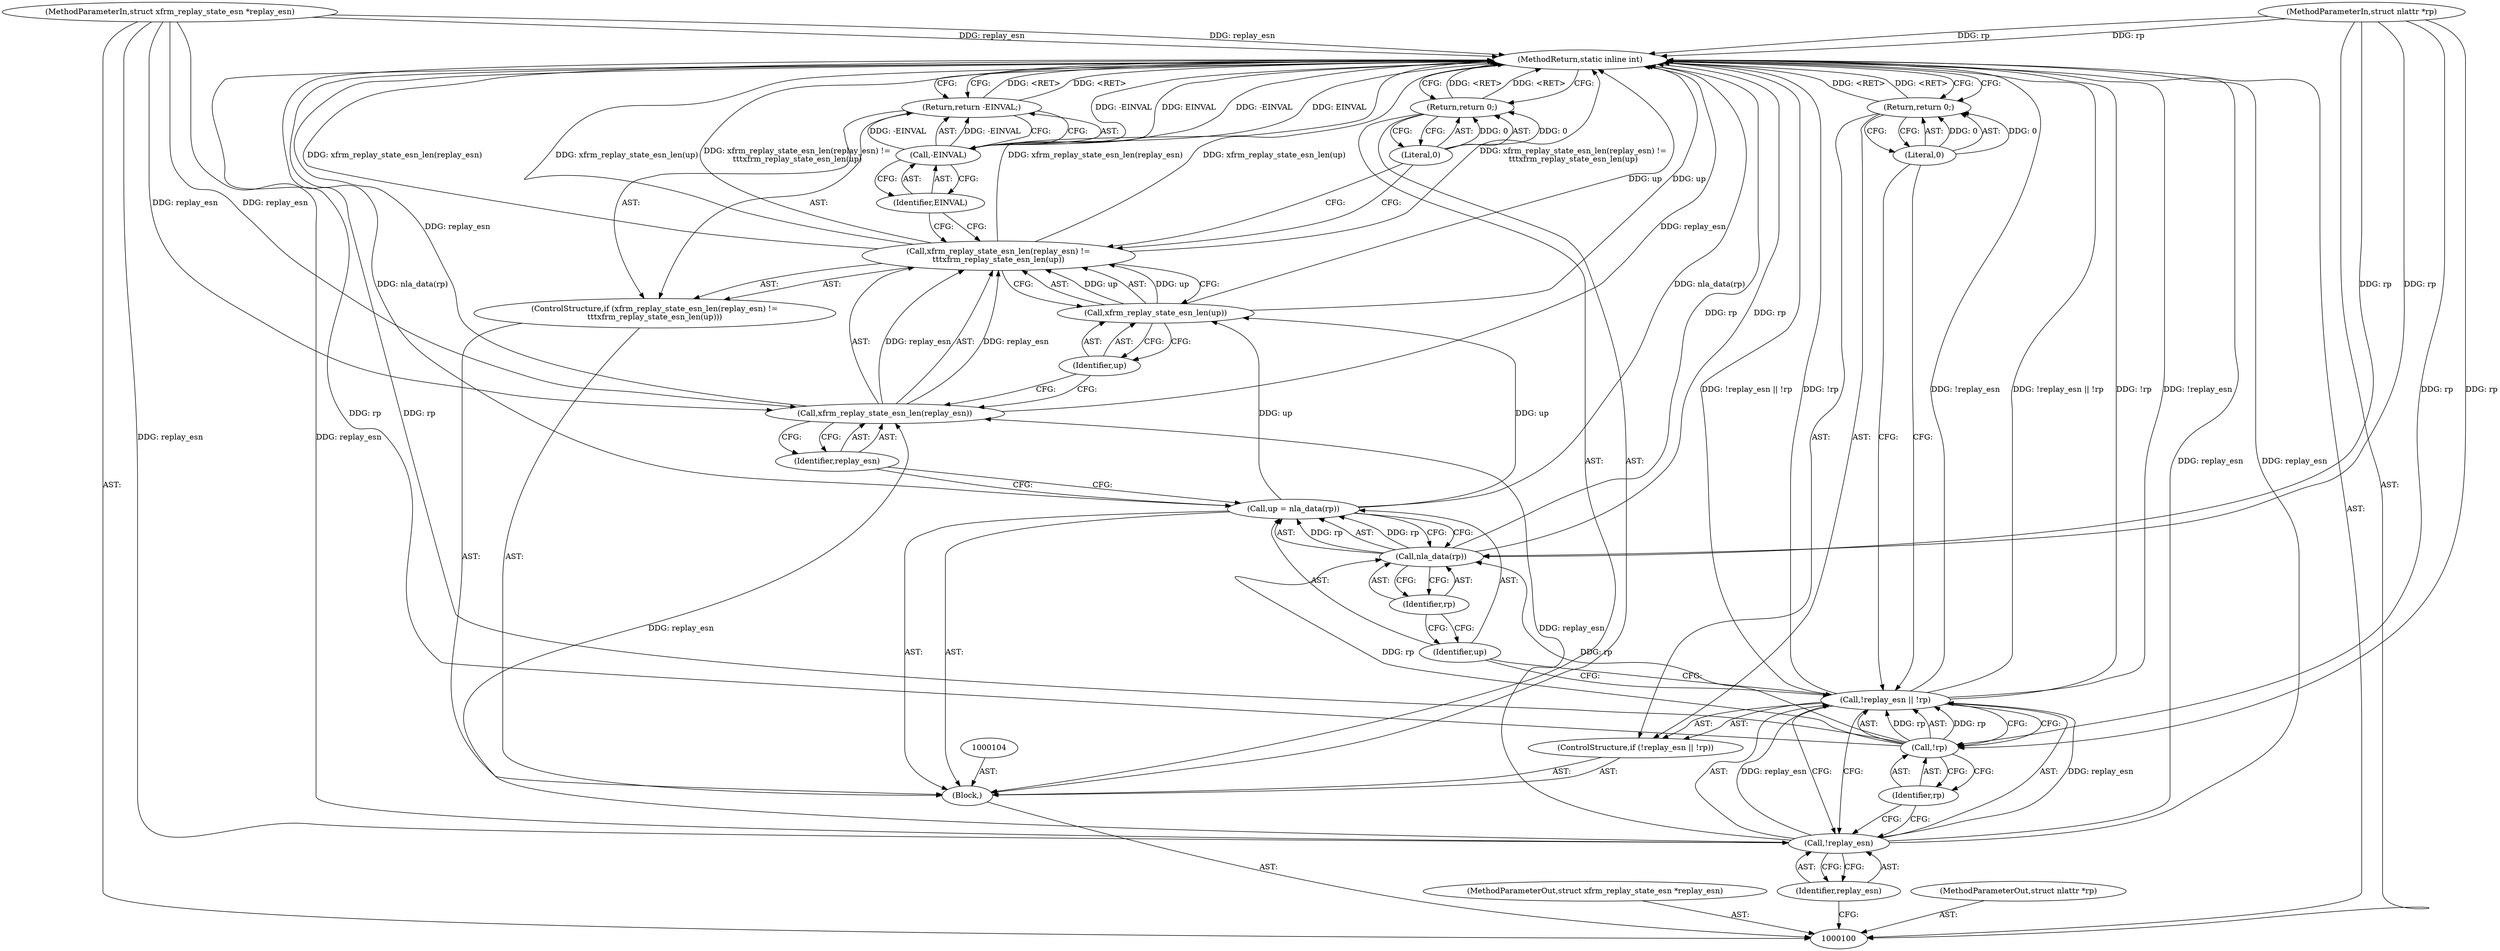 digraph "1_linux_ecd7918745234e423dd87fcc0c077da557909720_1" {
"1000128" [label="(MethodReturn,static inline int)"];
"1000101" [label="(MethodParameterIn,struct xfrm_replay_state_esn *replay_esn)"];
"1000167" [label="(MethodParameterOut,struct xfrm_replay_state_esn *replay_esn)"];
"1000117" [label="(ControlStructure,if (xfrm_replay_state_esn_len(replay_esn) !=\n\t\t\txfrm_replay_state_esn_len(up)))"];
"1000120" [label="(Identifier,replay_esn)"];
"1000118" [label="(Call,xfrm_replay_state_esn_len(replay_esn) !=\n\t\t\txfrm_replay_state_esn_len(up))"];
"1000119" [label="(Call,xfrm_replay_state_esn_len(replay_esn))"];
"1000122" [label="(Identifier,up)"];
"1000121" [label="(Call,xfrm_replay_state_esn_len(up))"];
"1000124" [label="(Call,-EINVAL)"];
"1000125" [label="(Identifier,EINVAL)"];
"1000123" [label="(Return,return -EINVAL;)"];
"1000126" [label="(Return,return 0;)"];
"1000127" [label="(Literal,0)"];
"1000102" [label="(MethodParameterIn,struct nlattr *rp)"];
"1000168" [label="(MethodParameterOut,struct nlattr *rp)"];
"1000103" [label="(Block,)"];
"1000105" [label="(ControlStructure,if (!replay_esn || !rp))"];
"1000109" [label="(Call,!rp)"];
"1000110" [label="(Identifier,rp)"];
"1000106" [label="(Call,!replay_esn || !rp)"];
"1000107" [label="(Call,!replay_esn)"];
"1000108" [label="(Identifier,replay_esn)"];
"1000112" [label="(Literal,0)"];
"1000111" [label="(Return,return 0;)"];
"1000116" [label="(Identifier,rp)"];
"1000113" [label="(Call,up = nla_data(rp))"];
"1000114" [label="(Identifier,up)"];
"1000115" [label="(Call,nla_data(rp))"];
"1000128" -> "1000100"  [label="AST: "];
"1000128" -> "1000111"  [label="CFG: "];
"1000128" -> "1000123"  [label="CFG: "];
"1000128" -> "1000126"  [label="CFG: "];
"1000111" -> "1000128"  [label="DDG: <RET>"];
"1000124" -> "1000128"  [label="DDG: EINVAL"];
"1000124" -> "1000128"  [label="DDG: -EINVAL"];
"1000107" -> "1000128"  [label="DDG: replay_esn"];
"1000106" -> "1000128"  [label="DDG: !replay_esn"];
"1000106" -> "1000128"  [label="DDG: !replay_esn || !rp"];
"1000106" -> "1000128"  [label="DDG: !rp"];
"1000118" -> "1000128"  [label="DDG: xfrm_replay_state_esn_len(replay_esn) !=\n\t\t\txfrm_replay_state_esn_len(up)"];
"1000118" -> "1000128"  [label="DDG: xfrm_replay_state_esn_len(replay_esn)"];
"1000118" -> "1000128"  [label="DDG: xfrm_replay_state_esn_len(up)"];
"1000102" -> "1000128"  [label="DDG: rp"];
"1000121" -> "1000128"  [label="DDG: up"];
"1000115" -> "1000128"  [label="DDG: rp"];
"1000113" -> "1000128"  [label="DDG: nla_data(rp)"];
"1000101" -> "1000128"  [label="DDG: replay_esn"];
"1000109" -> "1000128"  [label="DDG: rp"];
"1000119" -> "1000128"  [label="DDG: replay_esn"];
"1000126" -> "1000128"  [label="DDG: <RET>"];
"1000123" -> "1000128"  [label="DDG: <RET>"];
"1000101" -> "1000100"  [label="AST: "];
"1000101" -> "1000128"  [label="DDG: replay_esn"];
"1000101" -> "1000107"  [label="DDG: replay_esn"];
"1000101" -> "1000119"  [label="DDG: replay_esn"];
"1000167" -> "1000100"  [label="AST: "];
"1000117" -> "1000103"  [label="AST: "];
"1000118" -> "1000117"  [label="AST: "];
"1000123" -> "1000117"  [label="AST: "];
"1000120" -> "1000119"  [label="AST: "];
"1000120" -> "1000113"  [label="CFG: "];
"1000119" -> "1000120"  [label="CFG: "];
"1000118" -> "1000117"  [label="AST: "];
"1000118" -> "1000121"  [label="CFG: "];
"1000119" -> "1000118"  [label="AST: "];
"1000121" -> "1000118"  [label="AST: "];
"1000125" -> "1000118"  [label="CFG: "];
"1000127" -> "1000118"  [label="CFG: "];
"1000118" -> "1000128"  [label="DDG: xfrm_replay_state_esn_len(replay_esn) !=\n\t\t\txfrm_replay_state_esn_len(up)"];
"1000118" -> "1000128"  [label="DDG: xfrm_replay_state_esn_len(replay_esn)"];
"1000118" -> "1000128"  [label="DDG: xfrm_replay_state_esn_len(up)"];
"1000119" -> "1000118"  [label="DDG: replay_esn"];
"1000121" -> "1000118"  [label="DDG: up"];
"1000119" -> "1000118"  [label="AST: "];
"1000119" -> "1000120"  [label="CFG: "];
"1000120" -> "1000119"  [label="AST: "];
"1000122" -> "1000119"  [label="CFG: "];
"1000119" -> "1000128"  [label="DDG: replay_esn"];
"1000119" -> "1000118"  [label="DDG: replay_esn"];
"1000107" -> "1000119"  [label="DDG: replay_esn"];
"1000101" -> "1000119"  [label="DDG: replay_esn"];
"1000122" -> "1000121"  [label="AST: "];
"1000122" -> "1000119"  [label="CFG: "];
"1000121" -> "1000122"  [label="CFG: "];
"1000121" -> "1000118"  [label="AST: "];
"1000121" -> "1000122"  [label="CFG: "];
"1000122" -> "1000121"  [label="AST: "];
"1000118" -> "1000121"  [label="CFG: "];
"1000121" -> "1000128"  [label="DDG: up"];
"1000121" -> "1000118"  [label="DDG: up"];
"1000113" -> "1000121"  [label="DDG: up"];
"1000124" -> "1000123"  [label="AST: "];
"1000124" -> "1000125"  [label="CFG: "];
"1000125" -> "1000124"  [label="AST: "];
"1000123" -> "1000124"  [label="CFG: "];
"1000124" -> "1000128"  [label="DDG: EINVAL"];
"1000124" -> "1000128"  [label="DDG: -EINVAL"];
"1000124" -> "1000123"  [label="DDG: -EINVAL"];
"1000125" -> "1000124"  [label="AST: "];
"1000125" -> "1000118"  [label="CFG: "];
"1000124" -> "1000125"  [label="CFG: "];
"1000123" -> "1000117"  [label="AST: "];
"1000123" -> "1000124"  [label="CFG: "];
"1000124" -> "1000123"  [label="AST: "];
"1000128" -> "1000123"  [label="CFG: "];
"1000123" -> "1000128"  [label="DDG: <RET>"];
"1000124" -> "1000123"  [label="DDG: -EINVAL"];
"1000126" -> "1000103"  [label="AST: "];
"1000126" -> "1000127"  [label="CFG: "];
"1000127" -> "1000126"  [label="AST: "];
"1000128" -> "1000126"  [label="CFG: "];
"1000126" -> "1000128"  [label="DDG: <RET>"];
"1000127" -> "1000126"  [label="DDG: 0"];
"1000127" -> "1000126"  [label="AST: "];
"1000127" -> "1000118"  [label="CFG: "];
"1000126" -> "1000127"  [label="CFG: "];
"1000127" -> "1000126"  [label="DDG: 0"];
"1000102" -> "1000100"  [label="AST: "];
"1000102" -> "1000128"  [label="DDG: rp"];
"1000102" -> "1000109"  [label="DDG: rp"];
"1000102" -> "1000115"  [label="DDG: rp"];
"1000168" -> "1000100"  [label="AST: "];
"1000103" -> "1000100"  [label="AST: "];
"1000104" -> "1000103"  [label="AST: "];
"1000105" -> "1000103"  [label="AST: "];
"1000113" -> "1000103"  [label="AST: "];
"1000117" -> "1000103"  [label="AST: "];
"1000126" -> "1000103"  [label="AST: "];
"1000105" -> "1000103"  [label="AST: "];
"1000106" -> "1000105"  [label="AST: "];
"1000111" -> "1000105"  [label="AST: "];
"1000109" -> "1000106"  [label="AST: "];
"1000109" -> "1000110"  [label="CFG: "];
"1000110" -> "1000109"  [label="AST: "];
"1000106" -> "1000109"  [label="CFG: "];
"1000109" -> "1000128"  [label="DDG: rp"];
"1000109" -> "1000106"  [label="DDG: rp"];
"1000102" -> "1000109"  [label="DDG: rp"];
"1000109" -> "1000115"  [label="DDG: rp"];
"1000110" -> "1000109"  [label="AST: "];
"1000110" -> "1000107"  [label="CFG: "];
"1000109" -> "1000110"  [label="CFG: "];
"1000106" -> "1000105"  [label="AST: "];
"1000106" -> "1000107"  [label="CFG: "];
"1000106" -> "1000109"  [label="CFG: "];
"1000107" -> "1000106"  [label="AST: "];
"1000109" -> "1000106"  [label="AST: "];
"1000112" -> "1000106"  [label="CFG: "];
"1000114" -> "1000106"  [label="CFG: "];
"1000106" -> "1000128"  [label="DDG: !replay_esn"];
"1000106" -> "1000128"  [label="DDG: !replay_esn || !rp"];
"1000106" -> "1000128"  [label="DDG: !rp"];
"1000107" -> "1000106"  [label="DDG: replay_esn"];
"1000109" -> "1000106"  [label="DDG: rp"];
"1000107" -> "1000106"  [label="AST: "];
"1000107" -> "1000108"  [label="CFG: "];
"1000108" -> "1000107"  [label="AST: "];
"1000110" -> "1000107"  [label="CFG: "];
"1000106" -> "1000107"  [label="CFG: "];
"1000107" -> "1000128"  [label="DDG: replay_esn"];
"1000107" -> "1000106"  [label="DDG: replay_esn"];
"1000101" -> "1000107"  [label="DDG: replay_esn"];
"1000107" -> "1000119"  [label="DDG: replay_esn"];
"1000108" -> "1000107"  [label="AST: "];
"1000108" -> "1000100"  [label="CFG: "];
"1000107" -> "1000108"  [label="CFG: "];
"1000112" -> "1000111"  [label="AST: "];
"1000112" -> "1000106"  [label="CFG: "];
"1000111" -> "1000112"  [label="CFG: "];
"1000112" -> "1000111"  [label="DDG: 0"];
"1000111" -> "1000105"  [label="AST: "];
"1000111" -> "1000112"  [label="CFG: "];
"1000112" -> "1000111"  [label="AST: "];
"1000128" -> "1000111"  [label="CFG: "];
"1000111" -> "1000128"  [label="DDG: <RET>"];
"1000112" -> "1000111"  [label="DDG: 0"];
"1000116" -> "1000115"  [label="AST: "];
"1000116" -> "1000114"  [label="CFG: "];
"1000115" -> "1000116"  [label="CFG: "];
"1000113" -> "1000103"  [label="AST: "];
"1000113" -> "1000115"  [label="CFG: "];
"1000114" -> "1000113"  [label="AST: "];
"1000115" -> "1000113"  [label="AST: "];
"1000120" -> "1000113"  [label="CFG: "];
"1000113" -> "1000128"  [label="DDG: nla_data(rp)"];
"1000115" -> "1000113"  [label="DDG: rp"];
"1000113" -> "1000121"  [label="DDG: up"];
"1000114" -> "1000113"  [label="AST: "];
"1000114" -> "1000106"  [label="CFG: "];
"1000116" -> "1000114"  [label="CFG: "];
"1000115" -> "1000113"  [label="AST: "];
"1000115" -> "1000116"  [label="CFG: "];
"1000116" -> "1000115"  [label="AST: "];
"1000113" -> "1000115"  [label="CFG: "];
"1000115" -> "1000128"  [label="DDG: rp"];
"1000115" -> "1000113"  [label="DDG: rp"];
"1000109" -> "1000115"  [label="DDG: rp"];
"1000102" -> "1000115"  [label="DDG: rp"];
}
